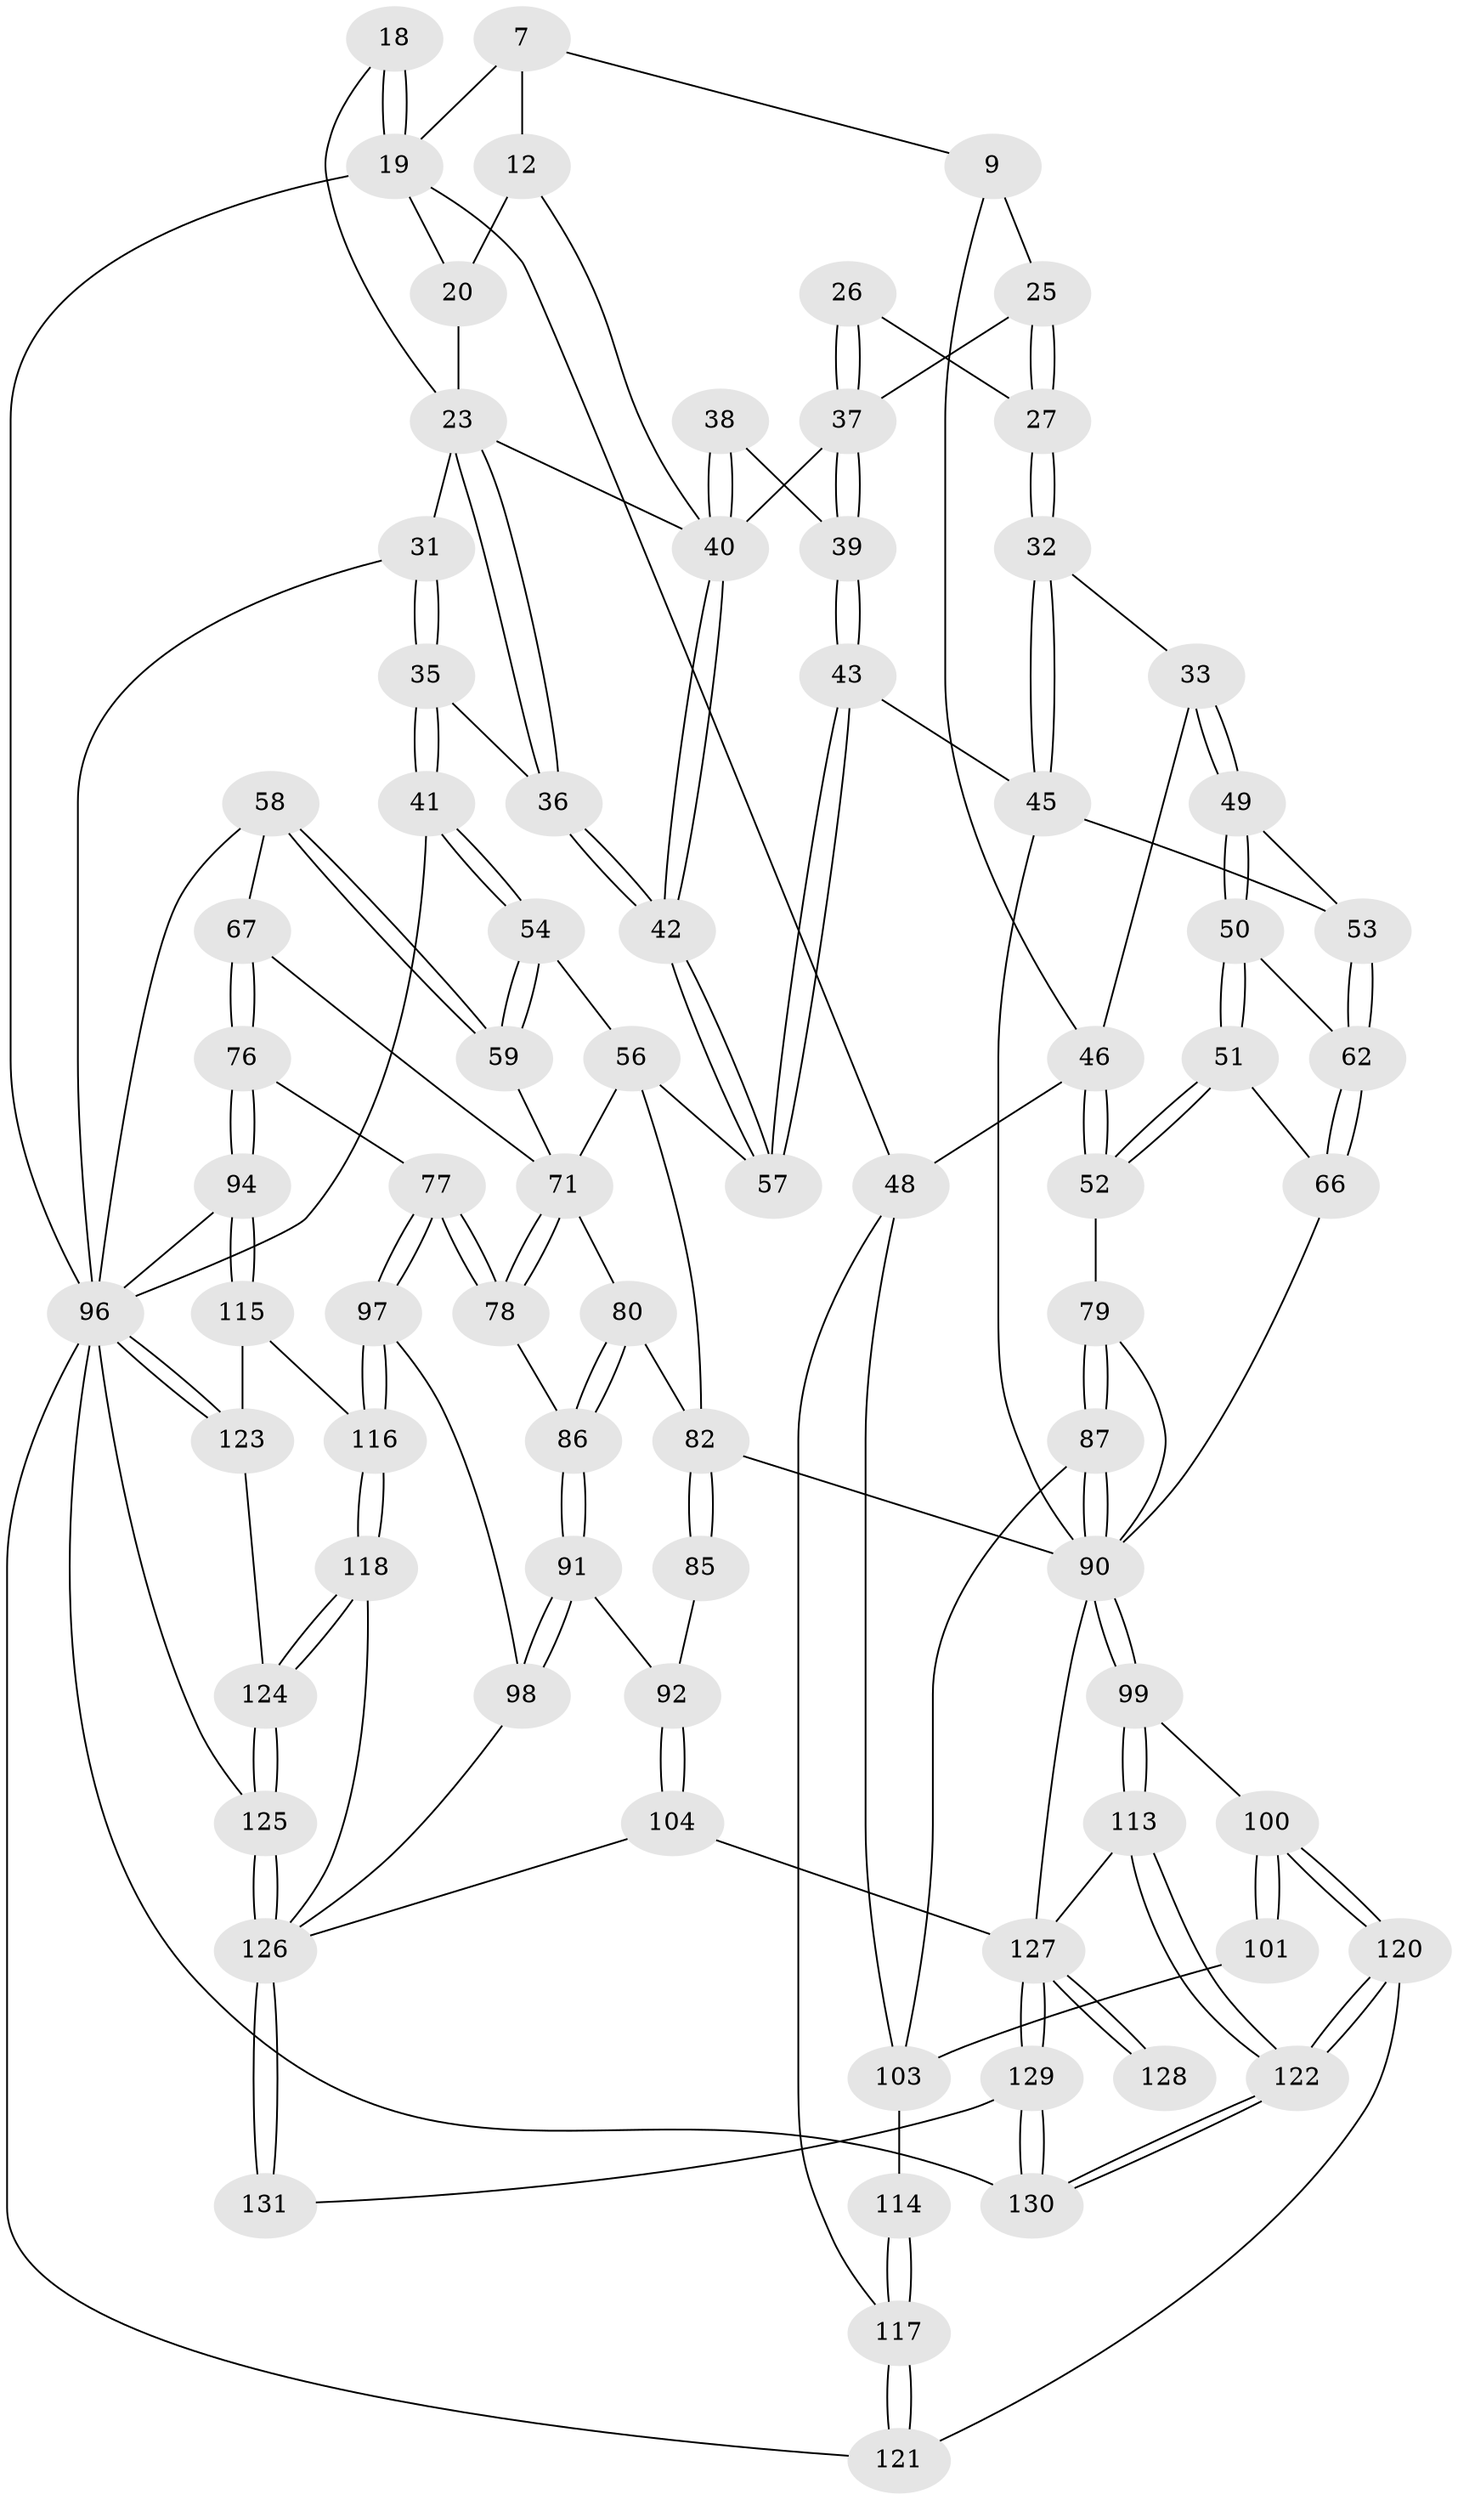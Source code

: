 // original degree distribution, {3: 0.015267175572519083, 5: 0.5190839694656488, 4: 0.24427480916030533, 6: 0.22137404580152673}
// Generated by graph-tools (version 1.1) at 2025/05/03/04/25 22:05:39]
// undirected, 78 vertices, 184 edges
graph export_dot {
graph [start="1"]
  node [color=gray90,style=filled];
  7 [pos="+0.46871971936630347+0",super="+3"];
  9 [pos="+0.19949608469917932+0.17093953474438586",super="+8"];
  12 [pos="+0.6119866386237552+0.16989899431145833",super="+6"];
  18 [pos="+1+0.14824428127950845"];
  19 [pos="+1+0.15221493413318815",super="+4"];
  20 [pos="+0.7669158949089879+0.07734180924259373",super="+5"];
  23 [pos="+0.6985531367621165+0.26179588852668345",super="+22+21"];
  25 [pos="+0.3113623754702298+0.22542916941374672",super="+17"];
  26 [pos="+0.39806227524600224+0.29852912092197087"];
  27 [pos="+0.3779730214469745+0.30843779896700513"];
  31 [pos="+0.8387777314796893+0.25645105640633087"];
  32 [pos="+0.3651663508920645+0.32648467507059564"];
  33 [pos="+0.1357204595520593+0.2931300513984404"];
  35 [pos="+0.7510416893180897+0.37339016883038284"];
  36 [pos="+0.7243854963360462+0.3463873388982689"];
  37 [pos="+0.4848255792557081+0.3732311722561852",super="+15+16"];
  38 [pos="+0.5733634510566981+0.3956747850154856"];
  39 [pos="+0.48803079908114594+0.37985423950100344"];
  40 [pos="+0.5773346928515317+0.39952883599338485",super="+24+13+14"];
  41 [pos="+0.7524238318981868+0.3751102994039844"];
  42 [pos="+0.590222823344284+0.4234278559394171"];
  43 [pos="+0.40403630756259373+0.47665078268398714"];
  45 [pos="+0.35146076670665927+0.44331485903892826",super="+44"];
  46 [pos="+0+0.5836662812736778",super="+34"];
  48 [pos="+0+0.5973784027605581",super="+11+47"];
  49 [pos="+0.15324914159508074+0.37706023770399416"];
  50 [pos="+0.12076851460785351+0.48037188053247826"];
  51 [pos="+0.10993042802333002+0.5014557596504353"];
  52 [pos="+0.08401094171879413+0.5279399182463242"];
  53 [pos="+0.3379807816452595+0.4464384467834641"];
  54 [pos="+0.7799446309442445+0.4311417140824035"];
  56 [pos="+0.5989818934512344+0.47399519404117996",super="+55"];
  57 [pos="+0.5932276387013419+0.46361144012308575"];
  58 [pos="+1+0.45035021311164214"];
  59 [pos="+0.7939938958634389+0.4361028564609041"];
  62 [pos="+0.29030443461179584+0.5037231423815528"];
  66 [pos="+0.2655405657988523+0.5700497156741562"];
  67 [pos="+0.8576854276490623+0.6173268046960533"];
  71 [pos="+0.6886766282729397+0.601436437772125",super="+61+60"];
  76 [pos="+0.8379413621152386+0.6477608525681381"];
  77 [pos="+0.7772890436711387+0.7056632853980105"];
  78 [pos="+0.7218132585525506+0.6670420639901921"];
  79 [pos="+0.15365430748906622+0.6244264139135312"];
  80 [pos="+0.5716176436648666+0.6398284449744142",super="+72"];
  82 [pos="+0.4365130901562636+0.7061685674006335",super="+70+69+81"];
  85 [pos="+0.51030118590193+0.6986244464359441"];
  86 [pos="+0.6273474534472231+0.7037666666378963"];
  87 [pos="+0.15382044281944157+0.6795702430165741"];
  90 [pos="+0.2293698865583524+0.7493332821124915",super="+84+83+65"];
  91 [pos="+0.5921194836946764+0.7406127662438952"];
  92 [pos="+0.5690179612666373+0.737934344460013"];
  94 [pos="+1+0.8019273231378317"];
  96 [pos="+1+0.8818387133939908",super="+93+95"];
  97 [pos="+0.7821169495724516+0.7397074314909621"];
  98 [pos="+0.6244531767888786+0.8030347728886037"];
  99 [pos="+0.23220694632152036+0.8291787187825367"];
  100 [pos="+0.20263109069888888+0.8366537799826216"];
  101 [pos="+0.1689656943337763+0.8349959934754543"];
  103 [pos="+0.0499422449701077+0.774723893245228",super="+102+89"];
  104 [pos="+0.48783341244134243+0.8801604490570978"];
  113 [pos="+0.2743515713126284+0.8535528226482234"];
  114 [pos="+0.11664840536234758+0.8549035163415543",super="+110"];
  115 [pos="+0.863044604297183+0.8278297020113717"];
  116 [pos="+0.8236059082683496+0.8278722234336304"];
  117 [pos="+0.07228200496424554+0.8942746866573728",super="+109"];
  118 [pos="+0.8217144189456589+0.831555594114577"];
  120 [pos="+0.14721728397448056+0.9707466656318302"];
  121 [pos="+0.05858410193583929+0.9113359383741395",super="+74"];
  122 [pos="+0.1888247048658952+1"];
  123 [pos="+0.934211272313834+0.9575588952223167"];
  124 [pos="+0.8527826450352451+1"];
  125 [pos="+0.8195839589466116+1"];
  126 [pos="+0.6731554949744044+1",super="+119+108"];
  127 [pos="+0.36855345507585535+1",super="+105+106+112"];
  128 [pos="+0.3664515559393335+1"];
  129 [pos="+0.3632221182421078+1"];
  130 [pos="+0.188154438860537+1"];
  131 [pos="+0.6012548350098974+1"];
  7 -- 12;
  7 -- 9;
  7 -- 19;
  9 -- 25 [weight=2];
  9 -- 46;
  12 -- 20 [weight=2];
  12 -- 40;
  18 -- 19 [weight=2];
  18 -- 19;
  18 -- 23;
  19 -- 20;
  19 -- 48;
  19 -- 96 [weight=3];
  20 -- 23;
  23 -- 36;
  23 -- 36;
  23 -- 31;
  23 -- 40;
  25 -- 27;
  25 -- 27;
  25 -- 37;
  26 -- 27;
  26 -- 37 [weight=2];
  26 -- 37;
  27 -- 32;
  27 -- 32;
  31 -- 35;
  31 -- 35;
  31 -- 96;
  32 -- 33;
  32 -- 45;
  32 -- 45;
  33 -- 49;
  33 -- 49;
  33 -- 46;
  35 -- 36;
  35 -- 41;
  35 -- 41;
  36 -- 42;
  36 -- 42;
  37 -- 39;
  37 -- 39;
  37 -- 40;
  38 -- 39;
  38 -- 40 [weight=2];
  38 -- 40;
  39 -- 43;
  39 -- 43;
  40 -- 42;
  40 -- 42;
  41 -- 54;
  41 -- 54;
  41 -- 96;
  42 -- 57;
  42 -- 57;
  43 -- 57;
  43 -- 57;
  43 -- 45;
  45 -- 53;
  45 -- 90;
  46 -- 52;
  46 -- 52;
  46 -- 48 [weight=2];
  48 -- 103;
  48 -- 117;
  49 -- 50;
  49 -- 50;
  49 -- 53;
  50 -- 51;
  50 -- 51;
  50 -- 62;
  51 -- 52;
  51 -- 52;
  51 -- 66;
  52 -- 79;
  53 -- 62;
  53 -- 62;
  54 -- 59;
  54 -- 59;
  54 -- 56;
  56 -- 57;
  56 -- 71;
  56 -- 82;
  58 -- 59;
  58 -- 59;
  58 -- 67;
  58 -- 96;
  59 -- 71;
  62 -- 66;
  62 -- 66;
  66 -- 90;
  67 -- 76;
  67 -- 76;
  67 -- 71;
  71 -- 78;
  71 -- 78;
  71 -- 80;
  76 -- 77;
  76 -- 94;
  76 -- 94;
  77 -- 78;
  77 -- 78;
  77 -- 97;
  77 -- 97;
  78 -- 86;
  79 -- 87;
  79 -- 87;
  79 -- 90;
  80 -- 86;
  80 -- 86;
  80 -- 82 [weight=2];
  82 -- 85 [weight=2];
  82 -- 85;
  82 -- 90 [weight=2];
  85 -- 92;
  86 -- 91;
  86 -- 91;
  87 -- 90;
  87 -- 90;
  87 -- 103;
  90 -- 99;
  90 -- 99;
  90 -- 127;
  91 -- 92;
  91 -- 98;
  91 -- 98;
  92 -- 104;
  92 -- 104;
  94 -- 115;
  94 -- 115;
  94 -- 96;
  96 -- 123;
  96 -- 123;
  96 -- 130;
  96 -- 125;
  96 -- 121;
  97 -- 98;
  97 -- 116;
  97 -- 116;
  98 -- 126;
  99 -- 100;
  99 -- 113;
  99 -- 113;
  100 -- 101;
  100 -- 101;
  100 -- 120;
  100 -- 120;
  101 -- 103 [weight=2];
  103 -- 114 [weight=2];
  104 -- 127;
  104 -- 126;
  113 -- 122;
  113 -- 122;
  113 -- 127;
  114 -- 117 [weight=2];
  114 -- 117;
  115 -- 116;
  115 -- 123;
  116 -- 118;
  116 -- 118;
  117 -- 121 [weight=2];
  117 -- 121;
  118 -- 124;
  118 -- 124;
  118 -- 126;
  120 -- 121;
  120 -- 122;
  120 -- 122;
  122 -- 130;
  122 -- 130;
  123 -- 124;
  124 -- 125;
  124 -- 125;
  125 -- 126;
  125 -- 126;
  126 -- 131 [weight=2];
  126 -- 131;
  127 -- 128 [weight=3];
  127 -- 128;
  127 -- 129;
  127 -- 129;
  129 -- 130;
  129 -- 130;
  129 -- 131;
}
